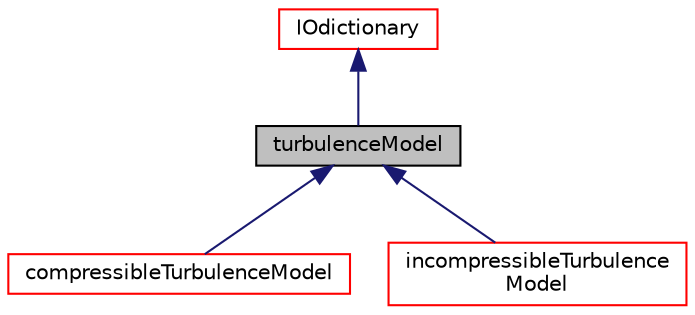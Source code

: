 digraph "turbulenceModel"
{
  bgcolor="transparent";
  edge [fontname="Helvetica",fontsize="10",labelfontname="Helvetica",labelfontsize="10"];
  node [fontname="Helvetica",fontsize="10",shape=record];
  Node0 [label="turbulenceModel",height=0.2,width=0.4,color="black", fillcolor="grey75", style="filled", fontcolor="black"];
  Node1 -> Node0 [dir="back",color="midnightblue",fontsize="10",style="solid",fontname="Helvetica"];
  Node1 [label="IOdictionary",height=0.2,width=0.4,color="red",URL="$a27265.html",tooltip="IOdictionary is derived from dictionary and IOobject to give the dictionary automatic IO functionalit..."];
  Node0 -> Node9 [dir="back",color="midnightblue",fontsize="10",style="solid",fontname="Helvetica"];
  Node9 [label="compressibleTurbulenceModel",height=0.2,width=0.4,color="red",URL="$a31977.html",tooltip="Abstract base class for turbulence models (RAS, LES and laminar). "];
  Node0 -> Node27 [dir="back",color="midnightblue",fontsize="10",style="solid",fontname="Helvetica"];
  Node27 [label="incompressibleTurbulence\lModel",height=0.2,width=0.4,color="red",URL="$a32049.html",tooltip="Abstract base class for turbulence models (RAS, LES and laminar). "];
}
